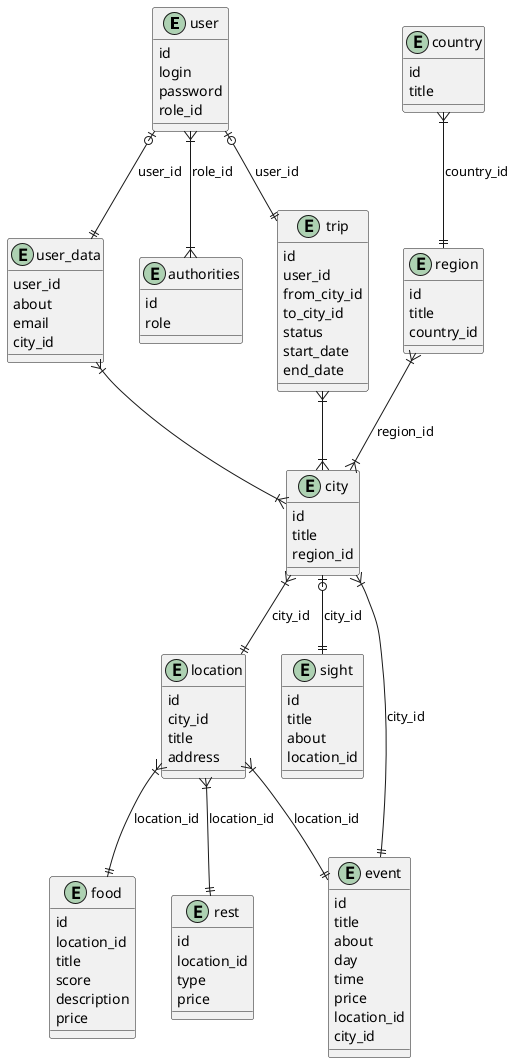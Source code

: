 @startuml
'https://plantuml.com/class-diagram

entity user{
    id
    login
    password
    role_id
}

entity user_data{
    user_id
    about
    email
    city_id
}

entity authorities {
    id
    role
}

entity food {
    id
    location_id
    title
    score
    description
    price
}

entity country {
    id
    title
}

entity city {
    id
    title
    region_id
}

entity region {
    id
    title
    country_id
}

entity location {
    id
    city_id
    title
    address
}

entity rest {
    id
    location_id
    type
    price
}

entity sight {
    id
    title
    about
    location_id
}

entity event {
    id
    title
    about
    day
    time
    price
    location_id
    city_id
}

entity trip {
    id
    user_id
    from_city_id
    to_city_id
    status
    start_date
    end_date
}

user |o--|| user_data : user_id
user |o--|| trip : user_id
country }|--|| region : country_id
city }|--|| location : city_id
city }|--|| event : city_id
location }|--|| rest : location_id
location }|--|| food : location_id
location }|--|| event : location_id
city |o--|| sight : city_id
trip }|--|{ city
user_data }|--|{ city
region }|--|{ city : region_id
user }|--|{ authorities : role_id

@enduml